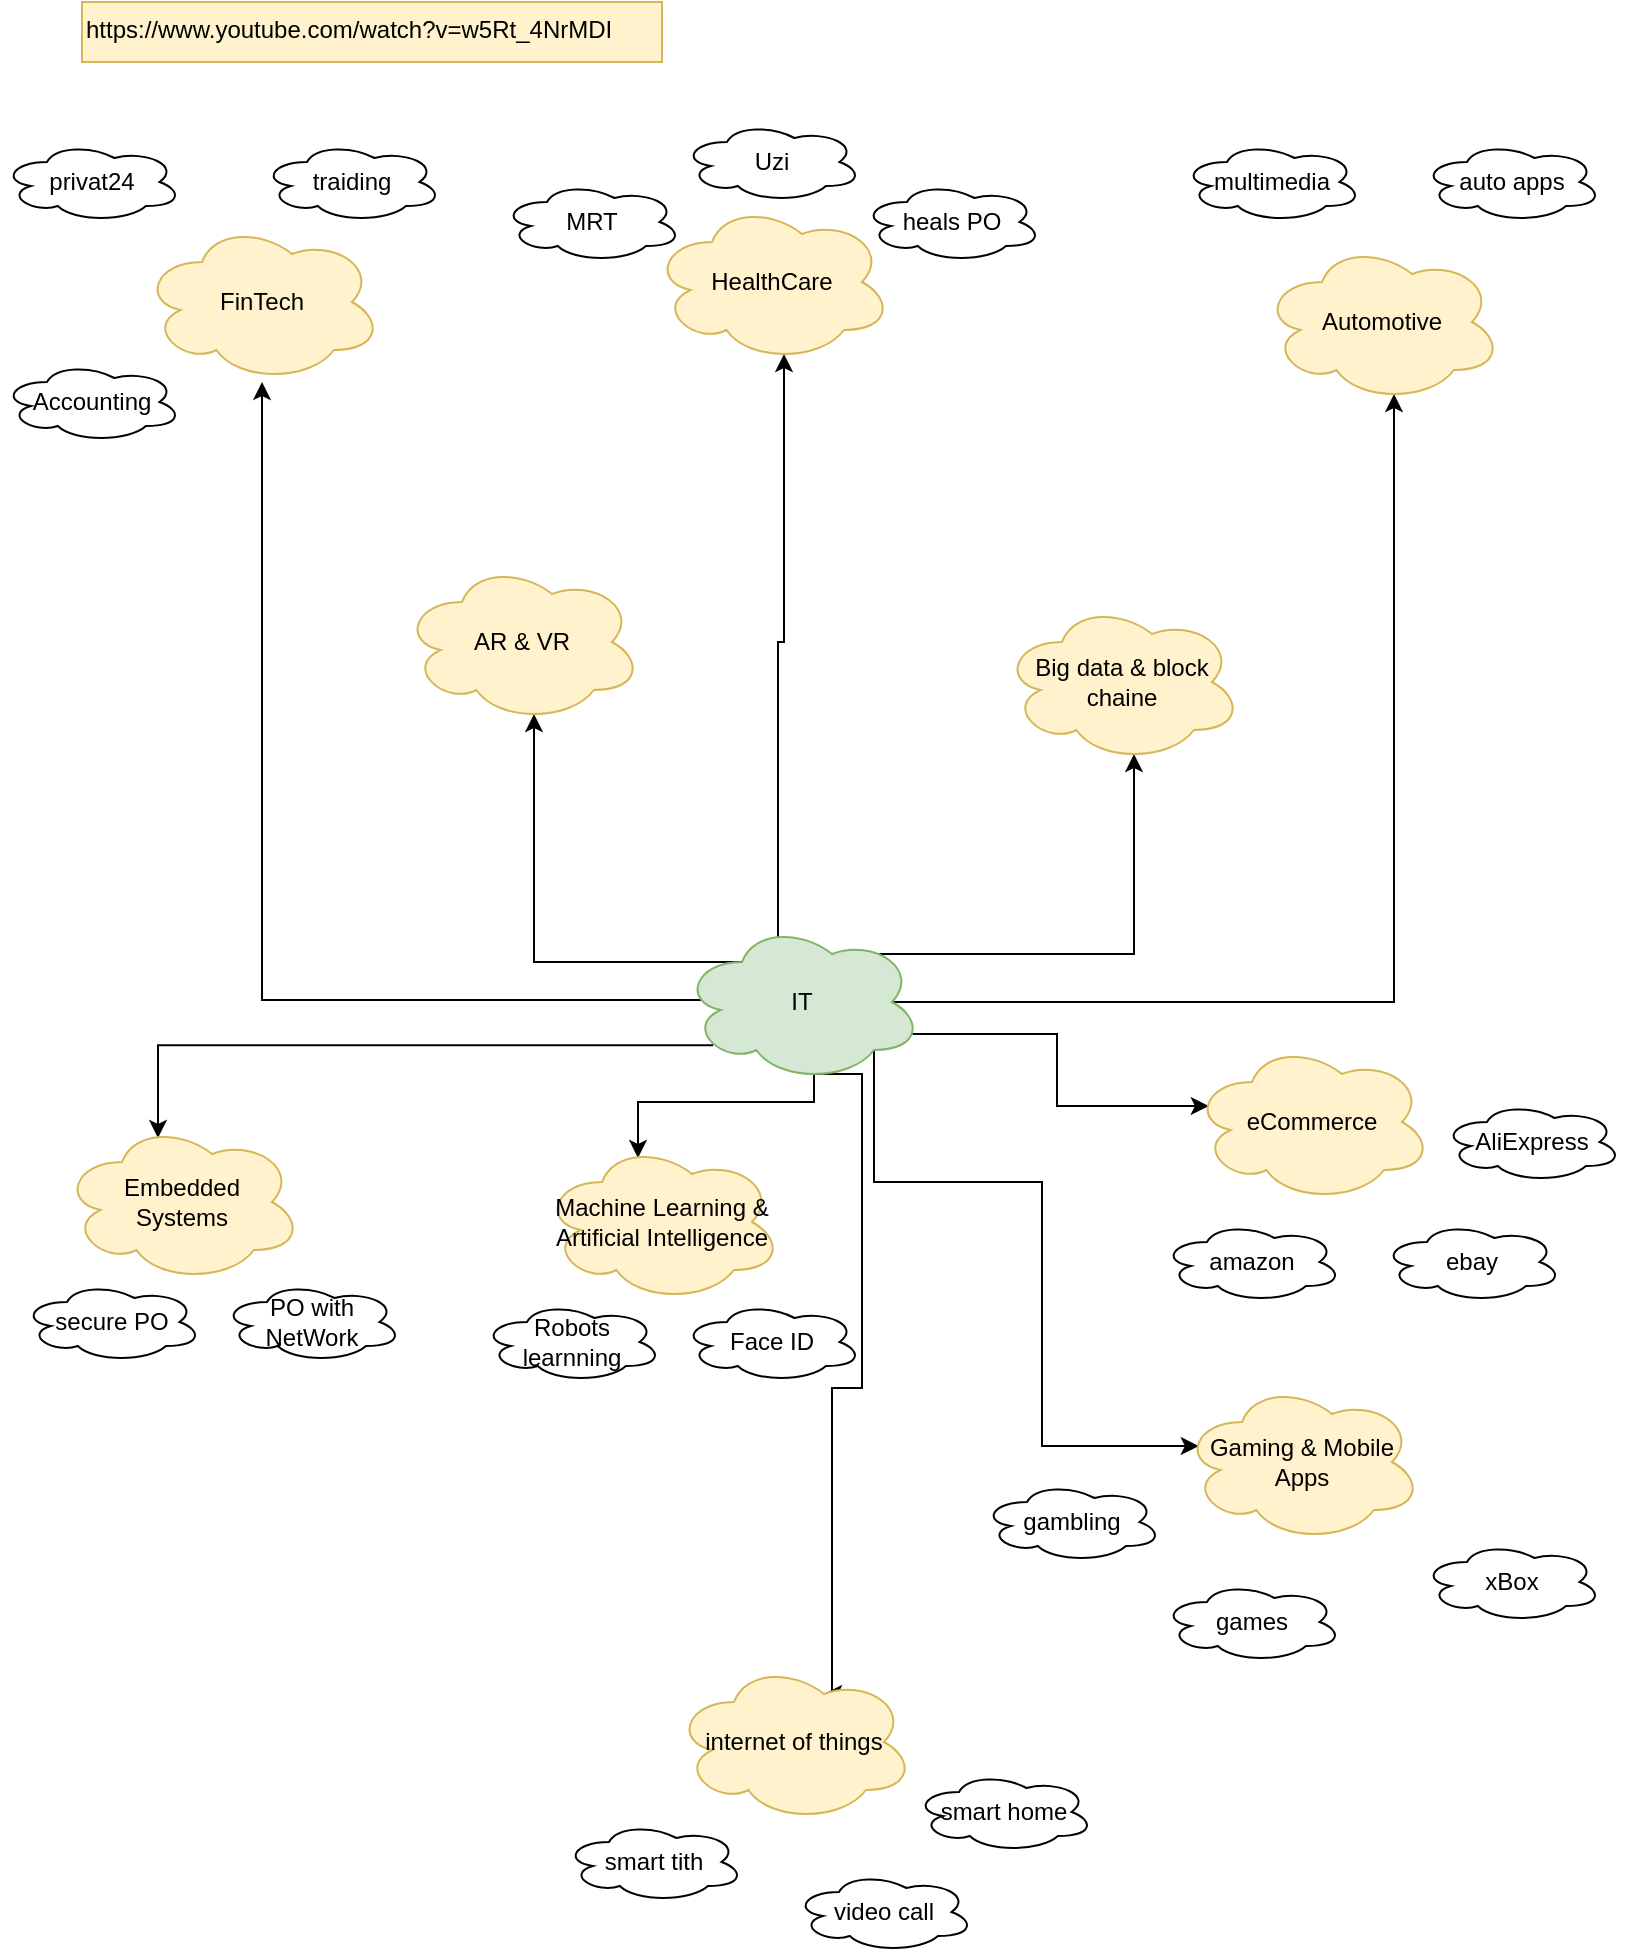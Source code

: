 <mxfile version="13.7.3" type="device" pages="4"><diagram id="yl9nOYH0sTT6Fh87tGFZ" name="it"><mxGraphModel dx="1038" dy="607" grid="1" gridSize="10" guides="1" tooltips="1" connect="1" arrows="1" fold="1" page="1" pageScale="1" pageWidth="827" pageHeight="1169" math="0" shadow="0"><root><mxCell id="0"/><mxCell id="1" parent="0"/><mxCell id="qTniTdyY1pVrS7ddrnKH-3" value="" style="edgeStyle=orthogonalEdgeStyle;rounded=0;orthogonalLoop=1;jettySize=auto;html=1;exitX=0.08;exitY=0.488;exitDx=0;exitDy=0;exitPerimeter=0;" parent="1" source="qTniTdyY1pVrS7ddrnKH-1" target="qTniTdyY1pVrS7ddrnKH-2" edge="1"><mxGeometry relative="1" as="geometry"/></mxCell><mxCell id="qTniTdyY1pVrS7ddrnKH-12" style="edgeStyle=orthogonalEdgeStyle;rounded=0;orthogonalLoop=1;jettySize=auto;html=1;exitX=0.4;exitY=0.1;exitDx=0;exitDy=0;exitPerimeter=0;entryX=0.55;entryY=0.95;entryDx=0;entryDy=0;entryPerimeter=0;" parent="1" source="qTniTdyY1pVrS7ddrnKH-1" target="qTniTdyY1pVrS7ddrnKH-7" edge="1"><mxGeometry relative="1" as="geometry"/></mxCell><mxCell id="qTniTdyY1pVrS7ddrnKH-17" style="edgeStyle=orthogonalEdgeStyle;rounded=0;orthogonalLoop=1;jettySize=auto;html=1;exitX=0.875;exitY=0.5;exitDx=0;exitDy=0;exitPerimeter=0;entryX=0.55;entryY=0.95;entryDx=0;entryDy=0;entryPerimeter=0;" parent="1" source="qTniTdyY1pVrS7ddrnKH-1" target="qTniTdyY1pVrS7ddrnKH-14" edge="1"><mxGeometry relative="1" as="geometry"/></mxCell><mxCell id="qTniTdyY1pVrS7ddrnKH-21" style="edgeStyle=orthogonalEdgeStyle;rounded=0;orthogonalLoop=1;jettySize=auto;html=1;exitX=0.13;exitY=0.77;exitDx=0;exitDy=0;exitPerimeter=0;entryX=0.4;entryY=0.1;entryDx=0;entryDy=0;entryPerimeter=0;" parent="1" source="qTniTdyY1pVrS7ddrnKH-1" target="qTniTdyY1pVrS7ddrnKH-18" edge="1"><mxGeometry relative="1" as="geometry"/></mxCell><mxCell id="qTniTdyY1pVrS7ddrnKH-25" style="edgeStyle=orthogonalEdgeStyle;rounded=0;orthogonalLoop=1;jettySize=auto;html=1;exitX=0.55;exitY=0.95;exitDx=0;exitDy=0;exitPerimeter=0;entryX=0.4;entryY=0.1;entryDx=0;entryDy=0;entryPerimeter=0;" parent="1" source="qTniTdyY1pVrS7ddrnKH-1" target="qTniTdyY1pVrS7ddrnKH-22" edge="1"><mxGeometry relative="1" as="geometry"><Array as="points"><mxPoint x="406" y="580"/><mxPoint x="318" y="580"/></Array></mxGeometry></mxCell><mxCell id="qTniTdyY1pVrS7ddrnKH-35" style="edgeStyle=orthogonalEdgeStyle;rounded=0;orthogonalLoop=1;jettySize=auto;html=1;exitX=0.8;exitY=0.8;exitDx=0;exitDy=0;exitPerimeter=0;entryX=0.07;entryY=0.4;entryDx=0;entryDy=0;entryPerimeter=0;" parent="1" source="qTniTdyY1pVrS7ddrnKH-1" target="qTniTdyY1pVrS7ddrnKH-30" edge="1"><mxGeometry relative="1" as="geometry"><Array as="points"><mxPoint x="436" y="620"/><mxPoint x="520" y="620"/><mxPoint x="520" y="752"/></Array></mxGeometry></mxCell><mxCell id="qTniTdyY1pVrS7ddrnKH-36" style="edgeStyle=orthogonalEdgeStyle;rounded=0;orthogonalLoop=1;jettySize=auto;html=1;exitX=0.96;exitY=0.7;exitDx=0;exitDy=0;exitPerimeter=0;entryX=0.07;entryY=0.4;entryDx=0;entryDy=0;entryPerimeter=0;" parent="1" source="qTniTdyY1pVrS7ddrnKH-1" target="qTniTdyY1pVrS7ddrnKH-26" edge="1"><mxGeometry relative="1" as="geometry"/></mxCell><mxCell id="qTniTdyY1pVrS7ddrnKH-42" style="edgeStyle=orthogonalEdgeStyle;rounded=0;orthogonalLoop=1;jettySize=auto;html=1;exitX=0.55;exitY=0.95;exitDx=0;exitDy=0;exitPerimeter=0;entryX=0.625;entryY=0.2;entryDx=0;entryDy=0;entryPerimeter=0;" parent="1" source="qTniTdyY1pVrS7ddrnKH-1" target="qTniTdyY1pVrS7ddrnKH-39" edge="1"><mxGeometry relative="1" as="geometry"><Array as="points"><mxPoint x="430" y="566"/><mxPoint x="430" y="723"/><mxPoint x="415" y="723"/></Array></mxGeometry></mxCell><mxCell id="qTniTdyY1pVrS7ddrnKH-46" style="edgeStyle=orthogonalEdgeStyle;rounded=0;orthogonalLoop=1;jettySize=auto;html=1;exitX=0.25;exitY=0.25;exitDx=0;exitDy=0;exitPerimeter=0;entryX=0.55;entryY=0.95;entryDx=0;entryDy=0;entryPerimeter=0;" parent="1" source="qTniTdyY1pVrS7ddrnKH-1" target="qTniTdyY1pVrS7ddrnKH-37" edge="1"><mxGeometry relative="1" as="geometry"/></mxCell><mxCell id="qTniTdyY1pVrS7ddrnKH-48" style="edgeStyle=orthogonalEdgeStyle;rounded=0;orthogonalLoop=1;jettySize=auto;html=1;exitX=0.625;exitY=0.2;exitDx=0;exitDy=0;exitPerimeter=0;entryX=0.55;entryY=0.95;entryDx=0;entryDy=0;entryPerimeter=0;" parent="1" source="qTniTdyY1pVrS7ddrnKH-1" target="qTniTdyY1pVrS7ddrnKH-47" edge="1"><mxGeometry relative="1" as="geometry"/></mxCell><mxCell id="qTniTdyY1pVrS7ddrnKH-1" value="IT" style="ellipse;shape=cloud;whiteSpace=wrap;html=1;fillColor=#d5e8d4;strokeColor=#82b366;" parent="1" vertex="1"><mxGeometry x="340" y="490" width="120" height="80" as="geometry"/></mxCell><mxCell id="qTniTdyY1pVrS7ddrnKH-2" value="FinTech" style="ellipse;shape=cloud;whiteSpace=wrap;html=1;fillColor=#fff2cc;strokeColor=#d6b656;" parent="1" vertex="1"><mxGeometry x="70" y="140" width="120" height="80" as="geometry"/></mxCell><mxCell id="qTniTdyY1pVrS7ddrnKH-4" value="traiding" style="ellipse;shape=cloud;whiteSpace=wrap;html=1;" parent="1" vertex="1"><mxGeometry x="130" y="100" width="90" height="40" as="geometry"/></mxCell><mxCell id="qTniTdyY1pVrS7ddrnKH-5" value="privat24" style="ellipse;shape=cloud;whiteSpace=wrap;html=1;" parent="1" vertex="1"><mxGeometry y="100" width="90" height="40" as="geometry"/></mxCell><mxCell id="qTniTdyY1pVrS7ddrnKH-6" value="Accounting" style="ellipse;shape=cloud;whiteSpace=wrap;html=1;" parent="1" vertex="1"><mxGeometry y="210" width="90" height="40" as="geometry"/></mxCell><mxCell id="qTniTdyY1pVrS7ddrnKH-7" value="HealthCare" style="ellipse;shape=cloud;whiteSpace=wrap;html=1;fillColor=#fff2cc;strokeColor=#d6b656;" parent="1" vertex="1"><mxGeometry x="325" y="130" width="120" height="80" as="geometry"/></mxCell><mxCell id="qTniTdyY1pVrS7ddrnKH-8" value="MRT" style="ellipse;shape=cloud;whiteSpace=wrap;html=1;" parent="1" vertex="1"><mxGeometry x="250" y="120" width="90" height="40" as="geometry"/></mxCell><mxCell id="qTniTdyY1pVrS7ddrnKH-10" value="Uzi" style="ellipse;shape=cloud;whiteSpace=wrap;html=1;" parent="1" vertex="1"><mxGeometry x="340" y="90" width="90" height="40" as="geometry"/></mxCell><mxCell id="qTniTdyY1pVrS7ddrnKH-13" value="heals PO" style="ellipse;shape=cloud;whiteSpace=wrap;html=1;" parent="1" vertex="1"><mxGeometry x="430" y="120" width="90" height="40" as="geometry"/></mxCell><mxCell id="qTniTdyY1pVrS7ddrnKH-14" value="Automotive" style="ellipse;shape=cloud;whiteSpace=wrap;html=1;fillColor=#fff2cc;strokeColor=#d6b656;" parent="1" vertex="1"><mxGeometry x="630" y="150" width="120" height="80" as="geometry"/></mxCell><mxCell id="qTniTdyY1pVrS7ddrnKH-15" value="multimedia" style="ellipse;shape=cloud;whiteSpace=wrap;html=1;" parent="1" vertex="1"><mxGeometry x="590" y="100" width="90" height="40" as="geometry"/></mxCell><mxCell id="qTniTdyY1pVrS7ddrnKH-16" value="auto apps" style="ellipse;shape=cloud;whiteSpace=wrap;html=1;" parent="1" vertex="1"><mxGeometry x="710" y="100" width="90" height="40" as="geometry"/></mxCell><mxCell id="qTniTdyY1pVrS7ddrnKH-18" value="Embedded&lt;br&gt;Systems" style="ellipse;shape=cloud;whiteSpace=wrap;html=1;fillColor=#fff2cc;strokeColor=#d6b656;" parent="1" vertex="1"><mxGeometry x="30" y="590" width="120" height="80" as="geometry"/></mxCell><mxCell id="qTniTdyY1pVrS7ddrnKH-19" value="PO with NetWork" style="ellipse;shape=cloud;whiteSpace=wrap;html=1;" parent="1" vertex="1"><mxGeometry x="110" y="670" width="90" height="40" as="geometry"/></mxCell><mxCell id="qTniTdyY1pVrS7ddrnKH-20" value="secure PO" style="ellipse;shape=cloud;whiteSpace=wrap;html=1;" parent="1" vertex="1"><mxGeometry x="10" y="670" width="90" height="40" as="geometry"/></mxCell><mxCell id="qTniTdyY1pVrS7ddrnKH-22" value="Machine Learning &amp;amp; Artificial Intelligence" style="ellipse;shape=cloud;whiteSpace=wrap;html=1;fillColor=#fff2cc;strokeColor=#d6b656;" parent="1" vertex="1"><mxGeometry x="270" y="600" width="120" height="80" as="geometry"/></mxCell><mxCell id="qTniTdyY1pVrS7ddrnKH-23" value="Robots learnning" style="ellipse;shape=cloud;whiteSpace=wrap;html=1;" parent="1" vertex="1"><mxGeometry x="240" y="680" width="90" height="40" as="geometry"/></mxCell><mxCell id="qTniTdyY1pVrS7ddrnKH-24" value="Face ID" style="ellipse;shape=cloud;whiteSpace=wrap;html=1;" parent="1" vertex="1"><mxGeometry x="340" y="680" width="90" height="40" as="geometry"/></mxCell><mxCell id="qTniTdyY1pVrS7ddrnKH-26" value="eCommerce" style="ellipse;shape=cloud;whiteSpace=wrap;html=1;fillColor=#fff2cc;strokeColor=#d6b656;" parent="1" vertex="1"><mxGeometry x="595" y="550" width="120" height="80" as="geometry"/></mxCell><mxCell id="qTniTdyY1pVrS7ddrnKH-27" value="amazon" style="ellipse;shape=cloud;whiteSpace=wrap;html=1;" parent="1" vertex="1"><mxGeometry x="580" y="640" width="90" height="40" as="geometry"/></mxCell><mxCell id="qTniTdyY1pVrS7ddrnKH-28" value="ebay" style="ellipse;shape=cloud;whiteSpace=wrap;html=1;" parent="1" vertex="1"><mxGeometry x="690" y="640" width="90" height="40" as="geometry"/></mxCell><mxCell id="qTniTdyY1pVrS7ddrnKH-29" value="AliExpress" style="ellipse;shape=cloud;whiteSpace=wrap;html=1;" parent="1" vertex="1"><mxGeometry x="720" y="580" width="90" height="40" as="geometry"/></mxCell><mxCell id="qTniTdyY1pVrS7ddrnKH-30" value="Gaming &amp;amp; Mobile Apps" style="ellipse;shape=cloud;whiteSpace=wrap;html=1;fillColor=#fff2cc;strokeColor=#d6b656;" parent="1" vertex="1"><mxGeometry x="590" y="720" width="120" height="80" as="geometry"/></mxCell><mxCell id="qTniTdyY1pVrS7ddrnKH-31" value="xBox" style="ellipse;shape=cloud;whiteSpace=wrap;html=1;" parent="1" vertex="1"><mxGeometry x="710" y="800" width="90" height="40" as="geometry"/></mxCell><mxCell id="qTniTdyY1pVrS7ddrnKH-32" value="games" style="ellipse;shape=cloud;whiteSpace=wrap;html=1;" parent="1" vertex="1"><mxGeometry x="580" y="820" width="90" height="40" as="geometry"/></mxCell><mxCell id="qTniTdyY1pVrS7ddrnKH-33" value="gambling" style="ellipse;shape=cloud;whiteSpace=wrap;html=1;" parent="1" vertex="1"><mxGeometry x="490" y="770" width="90" height="40" as="geometry"/></mxCell><mxCell id="qTniTdyY1pVrS7ddrnKH-37" value="AR &amp;amp; VR" style="ellipse;shape=cloud;whiteSpace=wrap;html=1;fillColor=#fff2cc;strokeColor=#d6b656;" parent="1" vertex="1"><mxGeometry x="200" y="310" width="120" height="80" as="geometry"/></mxCell><mxCell id="qTniTdyY1pVrS7ddrnKH-39" value="internet of things" style="ellipse;shape=cloud;whiteSpace=wrap;html=1;fillColor=#fff2cc;strokeColor=#d6b656;" parent="1" vertex="1"><mxGeometry x="336" y="860" width="120" height="80" as="geometry"/></mxCell><mxCell id="qTniTdyY1pVrS7ddrnKH-40" value="smart home" style="ellipse;shape=cloud;whiteSpace=wrap;html=1;" parent="1" vertex="1"><mxGeometry x="456" y="915" width="90" height="40" as="geometry"/></mxCell><mxCell id="qTniTdyY1pVrS7ddrnKH-41" value="smart tith" style="ellipse;shape=cloud;whiteSpace=wrap;html=1;" parent="1" vertex="1"><mxGeometry x="281" y="940" width="90" height="40" as="geometry"/></mxCell><mxCell id="qTniTdyY1pVrS7ddrnKH-45" value="video call" style="ellipse;shape=cloud;whiteSpace=wrap;html=1;" parent="1" vertex="1"><mxGeometry x="396" y="965" width="90" height="40" as="geometry"/></mxCell><mxCell id="qTniTdyY1pVrS7ddrnKH-47" value="Big data &amp;amp; block chaine" style="ellipse;shape=cloud;whiteSpace=wrap;html=1;fillColor=#fff2cc;strokeColor=#d6b656;" parent="1" vertex="1"><mxGeometry x="500" y="330" width="120" height="80" as="geometry"/></mxCell><UserObject label="https://www.youtube.com/watch?v=w5Rt_4NrMDI" link="https://www.youtube.com/watch?v=w5Rt_4NrMDI" id="uufJqzEqcKCZW_2QF68g-1"><mxCell style="text;whiteSpace=wrap;html=1;fillColor=#fff2cc;strokeColor=#d6b656;" parent="1" vertex="1"><mxGeometry x="40" y="30" width="290" height="30" as="geometry"/></mxCell></UserObject></root></mxGraphModel></diagram><diagram id="wzIHtOdI9G3uT4eekxYk" name="структура команды"><mxGraphModel dx="1024" dy="592" grid="1" gridSize="10" guides="1" tooltips="1" connect="1" arrows="1" fold="1" page="1" pageScale="1" pageWidth="827" pageHeight="1169" math="0" shadow="0"><root><mxCell id="nk7sJIg1Wtd-EvpK8XX8-0"/><mxCell id="nk7sJIg1Wtd-EvpK8XX8-1" parent="nk7sJIg1Wtd-EvpK8XX8-0"/><mxCell id="nk7sJIg1Wtd-EvpK8XX8-3" value="menager" style="rounded=0;whiteSpace=wrap;html=1;" parent="nk7sJIg1Wtd-EvpK8XX8-1" vertex="1"><mxGeometry x="320" y="205" width="80" height="30" as="geometry"/></mxCell><mxCell id="nk7sJIg1Wtd-EvpK8XX8-4" value="client" style="shape=umlActor;verticalLabelPosition=bottom;verticalAlign=top;html=1;outlineConnect=0;" parent="nk7sJIg1Wtd-EvpK8XX8-1" vertex="1"><mxGeometry x="50" y="210" width="30" height="60" as="geometry"/></mxCell><mxCell id="nk7sJIg1Wtd-EvpK8XX8-6" value="web designer" style="rounded=0;whiteSpace=wrap;html=1;" parent="nk7sJIg1Wtd-EvpK8XX8-1" vertex="1"><mxGeometry x="340" y="300" width="80" height="30" as="geometry"/></mxCell><mxCell id="nk7sJIg1Wtd-EvpK8XX8-8" value="front-end" style="rounded=0;whiteSpace=wrap;html=1;" parent="nk7sJIg1Wtd-EvpK8XX8-1" vertex="1"><mxGeometry x="450" y="280" width="80" height="30" as="geometry"/></mxCell><mxCell id="nk7sJIg1Wtd-EvpK8XX8-9" value="back-end" style="rounded=0;whiteSpace=wrap;html=1;" parent="nk7sJIg1Wtd-EvpK8XX8-1" vertex="1"><mxGeometry x="450" y="320" width="80" height="30" as="geometry"/></mxCell><mxCell id="nk7sJIg1Wtd-EvpK8XX8-12" value="тестировщики" style="rounded=0;whiteSpace=wrap;html=1;" parent="nk7sJIg1Wtd-EvpK8XX8-1" vertex="1"><mxGeometry x="560" y="300" width="80" height="30" as="geometry"/></mxCell><mxCell id="nk7sJIg1Wtd-EvpK8XX8-13" value="BA&lt;br&gt;DEV-OPs&lt;br&gt;" style="whiteSpace=wrap;html=1;" parent="nk7sJIg1Wtd-EvpK8XX8-1" vertex="1"><mxGeometry x="640" y="190" width="120" height="60" as="geometry"/></mxCell><mxCell id="dDVgUI1pqJbVmdRsJz3f-0" value="" style="ellipse;shape=cloud;whiteSpace=wrap;html=1;fillColor=none;" vertex="1" parent="nk7sJIg1Wtd-EvpK8XX8-1"><mxGeometry x="80" width="800" height="505" as="geometry"/></mxCell><mxCell id="dDVgUI1pqJbVmdRsJz3f-3" value="" style="edgeStyle=orthogonalEdgeStyle;rounded=0;orthogonalLoop=1;jettySize=auto;html=1;entryX=0.25;entryY=0.25;entryDx=0;entryDy=0;entryPerimeter=0;" edge="1" parent="nk7sJIg1Wtd-EvpK8XX8-1" source="dDVgUI1pqJbVmdRsJz3f-1" target="dDVgUI1pqJbVmdRsJz3f-0"><mxGeometry relative="1" as="geometry"><mxPoint x="250" y="50" as="targetPoint"/><Array as="points"><mxPoint x="280" y="80"/><mxPoint x="280" y="80"/></Array></mxGeometry></mxCell><mxCell id="dDVgUI1pqJbVmdRsJz3f-1" value="TEAM" style="text;html=1;align=center;verticalAlign=middle;resizable=0;points=[];autosize=1;" vertex="1" parent="nk7sJIg1Wtd-EvpK8XX8-1"><mxGeometry x="250" y="40" width="50" height="20" as="geometry"/></mxCell></root></mxGraphModel></diagram><diagram id="hBnysLzhvoKjaG_p3fj6" name="Языки программирования"><mxGraphModel dx="1038" dy="607" grid="1" gridSize="10" guides="1" tooltips="1" connect="1" arrows="1" fold="1" page="1" pageScale="1" pageWidth="827" pageHeight="1169" math="0" shadow="0"><root><mxCell id="YECIZ3nI0BQIvrTnj7Pk-0"/><mxCell id="YECIZ3nI0BQIvrTnj7Pk-1" parent="YECIZ3nI0BQIvrTnj7Pk-0"/><mxCell id="YECIZ3nI0BQIvrTnj7Pk-2" value="PHP" style="rounded=0;whiteSpace=wrap;html=1;fillColor=none;" parent="YECIZ3nI0BQIvrTnj7Pk-1" vertex="1"><mxGeometry x="40" y="40" width="120" height="40" as="geometry"/></mxCell><mxCell id="YECIZ3nI0BQIvrTnj7Pk-4" value="реализоват как серверный язык прогрммирования, не компилируется, может писаться с HTML" style="text;html=1;align=center;verticalAlign=middle;resizable=0;points=[];autosize=1;" parent="YECIZ3nI0BQIvrTnj7Pk-1" vertex="1"><mxGeometry x="200" y="50" width="540" height="20" as="geometry"/></mxCell><mxCell id="YECIZ3nI0BQIvrTnj7Pk-5" value="&lt;div style=&quot;text-align: left&quot;&gt;&lt;span&gt;может:&lt;/span&gt;&lt;/div&gt;&lt;div style=&quot;text-align: left&quot;&gt;&lt;span&gt;1) читать, удалять, создавать файлы&lt;/span&gt;&lt;/div&gt;&lt;div style=&quot;text-align: left&quot;&gt;&lt;span&gt;2) взаимодействовать с базами данных&lt;/span&gt;&lt;/div&gt;&lt;div style=&quot;text-align: left&quot;&gt;&lt;span&gt;3) слать и сохранять куки&lt;/span&gt;&lt;/div&gt;&lt;div style=&quot;text-align: left&quot;&gt;&lt;span&gt;4) давать и запрещать доступы на сайтах&lt;/span&gt;&lt;/div&gt;&lt;div style=&quot;text-align: left&quot;&gt;&lt;span&gt;5) шифровать файлы&lt;/span&gt;&lt;/div&gt;&lt;div style=&quot;text-align: left&quot;&gt;&lt;span&gt;6) формировать Html, Image, Pdf, Xhtml&lt;/span&gt;&lt;/div&gt;" style="text;html=1;align=center;verticalAlign=middle;resizable=0;points=[];autosize=1;" parent="YECIZ3nI0BQIvrTnj7Pk-1" vertex="1"><mxGeometry x="30" y="120" width="250" height="100" as="geometry"/></mxCell><mxCell id="YECIZ3nI0BQIvrTnj7Pk-6" value="преймущества:&lt;br&gt;1) легко учиться&lt;br&gt;2) поддерживается многими базами данных&lt;br&gt;3) поддерживается почти всеми серверами&lt;br&gt;4) запускается на всех платформах (windows, MacOs, Linux....)" style="text;html=1;align=left;verticalAlign=middle;resizable=0;points=[];autosize=1;" parent="YECIZ3nI0BQIvrTnj7Pk-1" vertex="1"><mxGeometry x="360" y="120" width="360" height="70" as="geometry"/></mxCell><mxCell id="YECIZ3nI0BQIvrTnj7Pk-8" value="Средняя зарплата: 80K $&lt;br&gt;Вакансий: 20К&lt;br&gt;Использовано на ВебСайтах: 65%&lt;br&gt;Самые популярные ресурсы: WordPress, FaceBook, Wikipedia" style="whiteSpace=wrap;html=1;fillColor=none;align=left;perimeterSpacing=3;strokeWidth=1;spacingLeft=10;" parent="YECIZ3nI0BQIvrTnj7Pk-1" vertex="1"><mxGeometry x="360" y="240" width="360" height="60" as="geometry"/></mxCell><mxCell id="YECIZ3nI0BQIvrTnj7Pk-9" value="JS" style="rounded=0;whiteSpace=wrap;html=1;fillColor=none;" parent="YECIZ3nI0BQIvrTnj7Pk-1" vertex="1"><mxGeometry x="40" y="400" width="120" height="40" as="geometry"/></mxCell><mxCell id="YECIZ3nI0BQIvrTnj7Pk-10" value="язык программирования client-side. поддерживается большенством веб браузеров" style="text;html=1;align=center;verticalAlign=middle;resizable=0;points=[];autosize=1;" parent="YECIZ3nI0BQIvrTnj7Pk-1" vertex="1"><mxGeometry x="230" y="410" width="480" height="20" as="geometry"/></mxCell><mxCell id="YECIZ3nI0BQIvrTnj7Pk-12" value="Средняя зарплата: 88K $&amp;nbsp;&lt;br&gt;Вакансий: 43К&lt;br&gt;Jquery - 22.9% всего сайтов написано на этой библиотеке&lt;br&gt;Популярные фреймворки: Angular, Vue, React" style="whiteSpace=wrap;html=1;fillColor=none;align=left;perimeterSpacing=3;strokeWidth=1;spacingLeft=10;" parent="YECIZ3nI0BQIvrTnj7Pk-1" vertex="1"><mxGeometry x="360" y="480" width="360" height="60" as="geometry"/></mxCell><mxCell id="YECIZ3nI0BQIvrTnj7Pk-13" value="&lt;br&gt;Может:&lt;br&gt;&lt;div&gt;1) манипулировать данными на сайте&lt;/div&gt;&lt;div&gt;2) исправлять ошибки сайта&lt;/div&gt;&lt;div&gt;3) подменять элементы сайта, удалять, добавлять их&lt;/div&gt;" style="text;html=1;align=left;verticalAlign=middle;resizable=0;points=[];autosize=1;" parent="YECIZ3nI0BQIvrTnj7Pk-1" vertex="1"><mxGeometry x="40" y="470" width="310" height="70" as="geometry"/></mxCell></root></mxGraphModel></diagram><diagram id="dHfB11seA5VgwxoW1JNi" name="web-sites"><mxGraphModel dx="1024" dy="592" grid="1" gridSize="10" guides="1" tooltips="1" connect="1" arrows="1" fold="1" page="1" pageScale="1" pageWidth="827" pageHeight="1169" math="0" shadow="0"><root><mxCell id="nglu_kjwokbWd2lONyID-0"/><mxCell id="nglu_kjwokbWd2lONyID-1" parent="nglu_kjwokbWd2lONyID-0"/><mxCell id="eifE6kF4BPOYxuVKOmsY-0" value="Front-end" style="ellipse;shape=cloud;whiteSpace=wrap;html=1;" parent="nglu_kjwokbWd2lONyID-1" vertex="1"><mxGeometry x="90" y="20" width="120" height="80" as="geometry"/></mxCell><mxCell id="eifE6kF4BPOYxuVKOmsY-1" value="Back-end" style="ellipse;whiteSpace=wrap;html=1;" parent="nglu_kjwokbWd2lONyID-1" vertex="1"><mxGeometry x="440" y="20" width="120" height="80" as="geometry"/></mxCell><mxCell id="t1ln_iqy_SL5GrPbO6Ig-0" value="HTML&lt;br&gt;CSS&lt;br&gt;JS" style="whiteSpace=wrap;html=1;" parent="nglu_kjwokbWd2lONyID-1" vertex="1"><mxGeometry x="90" y="155" width="120" height="60" as="geometry"/></mxCell><mxCell id="t1ln_iqy_SL5GrPbO6Ig-1" value="PHP&lt;br&gt;Python&lt;br&gt;Node.js&lt;br&gt;&lt;br&gt;C++&lt;br&gt;Java&lt;br&gt;" style="whiteSpace=wrap;html=1;" parent="nglu_kjwokbWd2lONyID-1" vertex="1"><mxGeometry x="450" y="130" width="120" height="110" as="geometry"/></mxCell></root></mxGraphModel></diagram></mxfile>